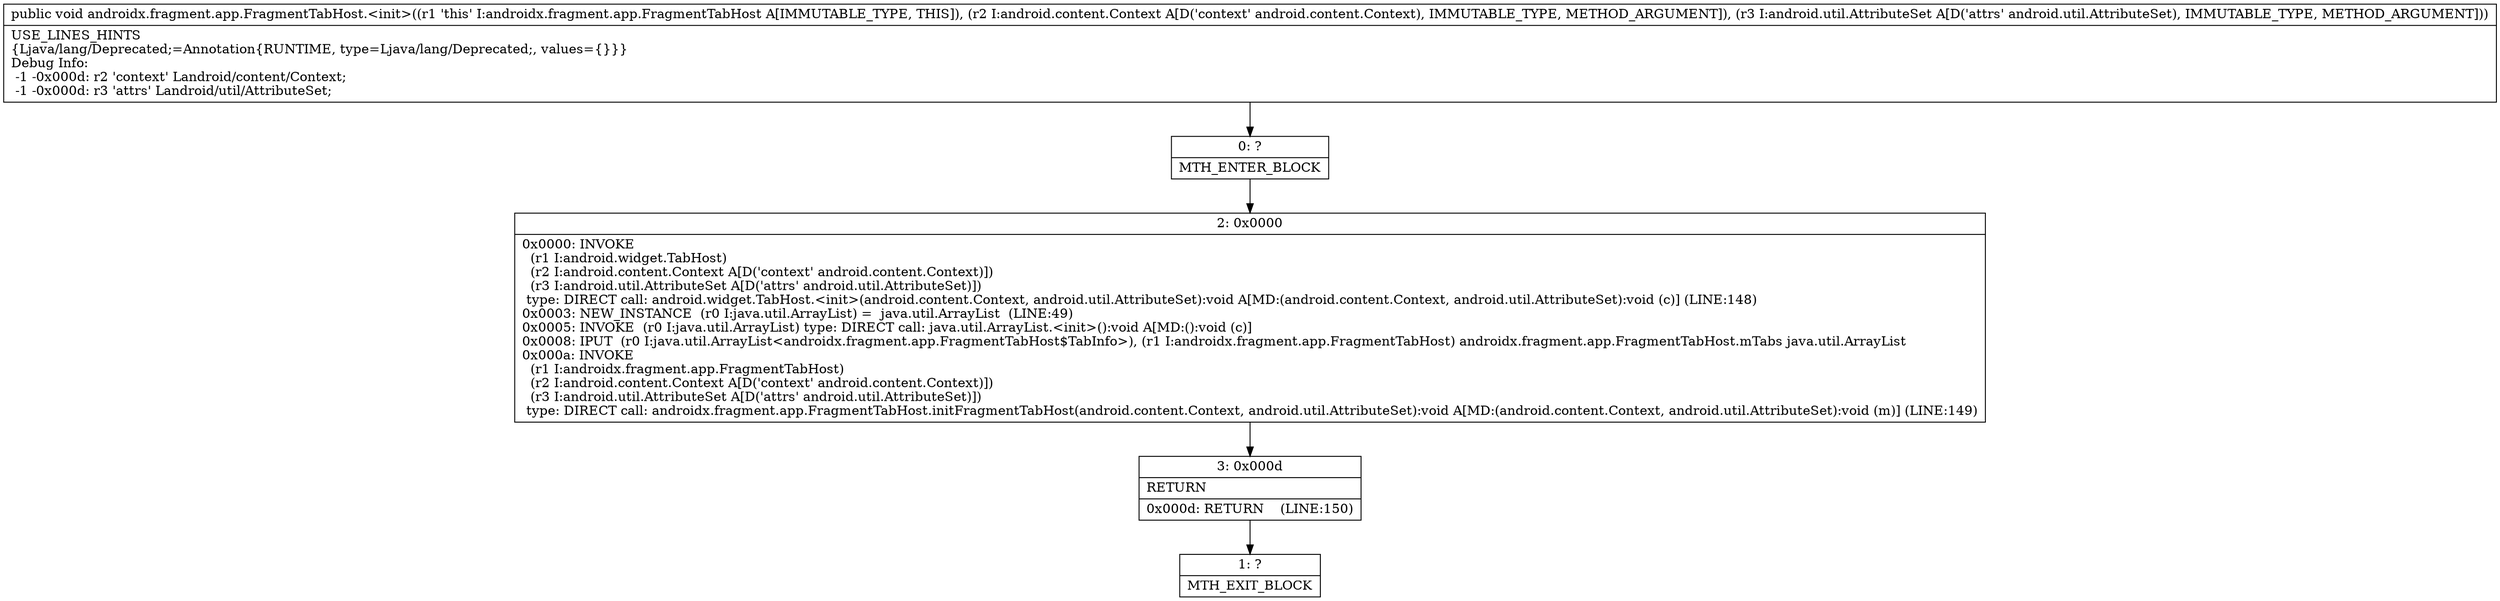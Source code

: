 digraph "CFG forandroidx.fragment.app.FragmentTabHost.\<init\>(Landroid\/content\/Context;Landroid\/util\/AttributeSet;)V" {
Node_0 [shape=record,label="{0\:\ ?|MTH_ENTER_BLOCK\l}"];
Node_2 [shape=record,label="{2\:\ 0x0000|0x0000: INVOKE  \l  (r1 I:android.widget.TabHost)\l  (r2 I:android.content.Context A[D('context' android.content.Context)])\l  (r3 I:android.util.AttributeSet A[D('attrs' android.util.AttributeSet)])\l type: DIRECT call: android.widget.TabHost.\<init\>(android.content.Context, android.util.AttributeSet):void A[MD:(android.content.Context, android.util.AttributeSet):void (c)] (LINE:148)\l0x0003: NEW_INSTANCE  (r0 I:java.util.ArrayList) =  java.util.ArrayList  (LINE:49)\l0x0005: INVOKE  (r0 I:java.util.ArrayList) type: DIRECT call: java.util.ArrayList.\<init\>():void A[MD:():void (c)]\l0x0008: IPUT  (r0 I:java.util.ArrayList\<androidx.fragment.app.FragmentTabHost$TabInfo\>), (r1 I:androidx.fragment.app.FragmentTabHost) androidx.fragment.app.FragmentTabHost.mTabs java.util.ArrayList \l0x000a: INVOKE  \l  (r1 I:androidx.fragment.app.FragmentTabHost)\l  (r2 I:android.content.Context A[D('context' android.content.Context)])\l  (r3 I:android.util.AttributeSet A[D('attrs' android.util.AttributeSet)])\l type: DIRECT call: androidx.fragment.app.FragmentTabHost.initFragmentTabHost(android.content.Context, android.util.AttributeSet):void A[MD:(android.content.Context, android.util.AttributeSet):void (m)] (LINE:149)\l}"];
Node_3 [shape=record,label="{3\:\ 0x000d|RETURN\l|0x000d: RETURN    (LINE:150)\l}"];
Node_1 [shape=record,label="{1\:\ ?|MTH_EXIT_BLOCK\l}"];
MethodNode[shape=record,label="{public void androidx.fragment.app.FragmentTabHost.\<init\>((r1 'this' I:androidx.fragment.app.FragmentTabHost A[IMMUTABLE_TYPE, THIS]), (r2 I:android.content.Context A[D('context' android.content.Context), IMMUTABLE_TYPE, METHOD_ARGUMENT]), (r3 I:android.util.AttributeSet A[D('attrs' android.util.AttributeSet), IMMUTABLE_TYPE, METHOD_ARGUMENT]))  | USE_LINES_HINTS\l\{Ljava\/lang\/Deprecated;=Annotation\{RUNTIME, type=Ljava\/lang\/Deprecated;, values=\{\}\}\}\lDebug Info:\l  \-1 \-0x000d: r2 'context' Landroid\/content\/Context;\l  \-1 \-0x000d: r3 'attrs' Landroid\/util\/AttributeSet;\l}"];
MethodNode -> Node_0;Node_0 -> Node_2;
Node_2 -> Node_3;
Node_3 -> Node_1;
}

